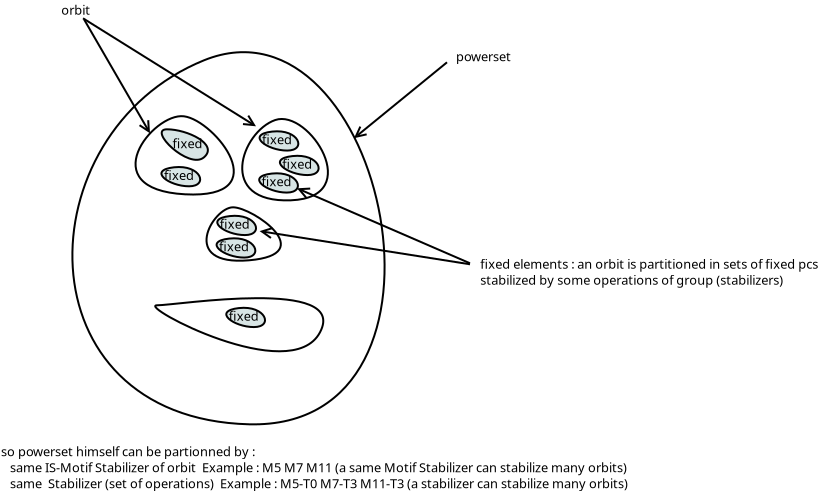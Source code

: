 <?xml version="1.0" encoding="UTF-8"?>
<dia:diagram xmlns:dia="http://www.lysator.liu.se/~alla/dia/">
  <dia:layer name="Arrière-plan" visible="true" connectable="true" active="true">
    <dia:object type="Standard - Beziergon" version="0" id="O0">
      <dia:attribute name="obj_pos">
        <dia:point val="19.3,7.2"/>
      </dia:attribute>
      <dia:attribute name="obj_bb">
        <dia:rectangle val="12.669,6.744;28.38,25.453"/>
      </dia:attribute>
      <dia:attribute name="bez_points">
        <dia:point val="19.3,7.2"/>
        <dia:point val="28.3,3.55"/>
        <dia:point val="33.05,25.7"/>
        <dia:point val="21.55,25.4"/>
        <dia:point val="10.05,25.1"/>
        <dia:point val="10.3,10.85"/>
      </dia:attribute>
      <dia:attribute name="corner_types">
        <dia:enum val="0"/>
        <dia:enum val="0"/>
        <dia:enum val="0"/>
      </dia:attribute>
      <dia:attribute name="show_background">
        <dia:boolean val="true"/>
      </dia:attribute>
    </dia:object>
    <dia:object type="Standard - Line" version="0" id="O1">
      <dia:attribute name="obj_pos">
        <dia:point val="26.8,11.095"/>
      </dia:attribute>
      <dia:attribute name="obj_bb">
        <dia:rectangle val="26.73,7.23;31.52,11.166"/>
      </dia:attribute>
      <dia:attribute name="conn_endpoints">
        <dia:point val="26.8,11.095"/>
        <dia:point val="31.45,7.3"/>
      </dia:attribute>
      <dia:attribute name="numcp">
        <dia:int val="1"/>
      </dia:attribute>
      <dia:attribute name="start_arrow">
        <dia:enum val="1"/>
      </dia:attribute>
      <dia:attribute name="start_arrow_length">
        <dia:real val="0.5"/>
      </dia:attribute>
      <dia:attribute name="start_arrow_width">
        <dia:real val="0.5"/>
      </dia:attribute>
      <dia:connections>
        <dia:connection handle="0" to="O0" connection="4"/>
      </dia:connections>
    </dia:object>
    <dia:object type="Standard - Text" version="1" id="O2">
      <dia:attribute name="obj_pos">
        <dia:point val="31.9,7.25"/>
      </dia:attribute>
      <dia:attribute name="obj_bb">
        <dia:rectangle val="31.9,6.656;34.858,7.401"/>
      </dia:attribute>
      <dia:attribute name="text">
        <dia:composite type="text">
          <dia:attribute name="string">
            <dia:string>#powerset#</dia:string>
          </dia:attribute>
          <dia:attribute name="font">
            <dia:font family="sans" style="0" name="Helvetica"/>
          </dia:attribute>
          <dia:attribute name="height">
            <dia:real val="0.8"/>
          </dia:attribute>
          <dia:attribute name="pos">
            <dia:point val="31.9,7.25"/>
          </dia:attribute>
          <dia:attribute name="color">
            <dia:color val="#000000ff"/>
          </dia:attribute>
          <dia:attribute name="alignment">
            <dia:enum val="0"/>
          </dia:attribute>
        </dia:composite>
      </dia:attribute>
      <dia:attribute name="valign">
        <dia:enum val="3"/>
      </dia:attribute>
    </dia:object>
    <dia:object type="Standard - Beziergon" version="0" id="O3">
      <dia:attribute name="obj_pos">
        <dia:point val="18.3,10"/>
      </dia:attribute>
      <dia:attribute name="obj_bb">
        <dia:rectangle val="15.827,9.942;20.839,13.961"/>
      </dia:attribute>
      <dia:attribute name="bez_points">
        <dia:point val="18.3,10"/>
        <dia:point val="19.85,10.2"/>
        <dia:point val="23,14.15"/>
        <dia:point val="18.35,13.9"/>
        <dia:point val="13.7,13.65"/>
        <dia:point val="16.75,9.8"/>
      </dia:attribute>
      <dia:attribute name="corner_types">
        <dia:enum val="0"/>
        <dia:enum val="0"/>
        <dia:enum val="0"/>
      </dia:attribute>
      <dia:attribute name="show_background">
        <dia:boolean val="true"/>
      </dia:attribute>
    </dia:object>
    <dia:object type="Standard - Beziergon" version="0" id="O4">
      <dia:attribute name="obj_pos">
        <dia:point val="22.86,10.187"/>
      </dia:attribute>
      <dia:attribute name="obj_bb">
        <dia:rectangle val="21.161,10.084;25.546,14.255"/>
      </dia:attribute>
      <dia:attribute name="bez_points">
        <dia:point val="22.86,10.187"/>
        <dia:point val="24.55,9.6"/>
        <dia:point val="27.4,14.05"/>
        <dia:point val="23.65,14.2"/>
        <dia:point val="19.9,14.35"/>
        <dia:point val="21.171,10.774"/>
      </dia:attribute>
      <dia:attribute name="corner_types">
        <dia:enum val="0"/>
        <dia:enum val="0"/>
        <dia:enum val="0"/>
      </dia:attribute>
      <dia:attribute name="show_background">
        <dia:boolean val="true"/>
      </dia:attribute>
    </dia:object>
    <dia:object type="Standard - Beziergon" version="0" id="O5">
      <dia:attribute name="obj_pos">
        <dia:point val="16.95,19.45"/>
      </dia:attribute>
      <dia:attribute name="obj_bb">
        <dia:rectangle val="16.811,19.044;25.314,21.799"/>
      </dia:attribute>
      <dia:attribute name="bez_points">
        <dia:point val="16.95,19.45"/>
        <dia:point val="17.95,19.45"/>
        <dia:point val="26.55,18.05"/>
        <dia:point val="25.1,20.8"/>
        <dia:point val="23.65,23.55"/>
        <dia:point val="15.95,19.45"/>
      </dia:attribute>
      <dia:attribute name="corner_types">
        <dia:enum val="0"/>
        <dia:enum val="0"/>
        <dia:enum val="0"/>
      </dia:attribute>
      <dia:attribute name="show_background">
        <dia:boolean val="true"/>
      </dia:attribute>
    </dia:object>
    <dia:object type="Standard - Text" version="1" id="O6">
      <dia:attribute name="obj_pos">
        <dia:point val="12.165,4.92"/>
      </dia:attribute>
      <dia:attribute name="obj_bb">
        <dia:rectangle val="12.165,4.326;13.655,5.071"/>
      </dia:attribute>
      <dia:attribute name="text">
        <dia:composite type="text">
          <dia:attribute name="string">
            <dia:string>#orbit#</dia:string>
          </dia:attribute>
          <dia:attribute name="font">
            <dia:font family="sans" style="0" name="Helvetica"/>
          </dia:attribute>
          <dia:attribute name="height">
            <dia:real val="0.8"/>
          </dia:attribute>
          <dia:attribute name="pos">
            <dia:point val="12.165,4.92"/>
          </dia:attribute>
          <dia:attribute name="color">
            <dia:color val="#000000ff"/>
          </dia:attribute>
          <dia:attribute name="alignment">
            <dia:enum val="0"/>
          </dia:attribute>
        </dia:composite>
      </dia:attribute>
      <dia:attribute name="valign">
        <dia:enum val="3"/>
      </dia:attribute>
    </dia:object>
    <dia:object type="Standard - Line" version="0" id="O7">
      <dia:attribute name="obj_pos">
        <dia:point val="21.9,10.5"/>
      </dia:attribute>
      <dia:attribute name="obj_bb">
        <dia:rectangle val="13.181,5.031;21.969,10.569"/>
      </dia:attribute>
      <dia:attribute name="conn_endpoints">
        <dia:point val="21.9,10.5"/>
        <dia:point val="13.25,5.1"/>
      </dia:attribute>
      <dia:attribute name="numcp">
        <dia:int val="1"/>
      </dia:attribute>
      <dia:attribute name="start_arrow">
        <dia:enum val="1"/>
      </dia:attribute>
      <dia:attribute name="start_arrow_length">
        <dia:real val="0.5"/>
      </dia:attribute>
      <dia:attribute name="start_arrow_width">
        <dia:real val="0.5"/>
      </dia:attribute>
    </dia:object>
    <dia:object type="Standard - Line" version="0" id="O8">
      <dia:attribute name="obj_pos">
        <dia:point val="16.6,10.85"/>
      </dia:attribute>
      <dia:attribute name="obj_bb">
        <dia:rectangle val="13.232,5.082;16.668,10.918"/>
      </dia:attribute>
      <dia:attribute name="conn_endpoints">
        <dia:point val="16.6,10.85"/>
        <dia:point val="13.3,5.15"/>
      </dia:attribute>
      <dia:attribute name="numcp">
        <dia:int val="1"/>
      </dia:attribute>
      <dia:attribute name="start_arrow">
        <dia:enum val="1"/>
      </dia:attribute>
      <dia:attribute name="start_arrow_length">
        <dia:real val="0.5"/>
      </dia:attribute>
      <dia:attribute name="start_arrow_width">
        <dia:real val="0.5"/>
      </dia:attribute>
    </dia:object>
    <dia:object type="Standard - Beziergon" version="0" id="O9">
      <dia:attribute name="obj_pos">
        <dia:point val="17.45,10.65"/>
      </dia:attribute>
      <dia:attribute name="obj_bb">
        <dia:rectangle val="17.135,10.6;19.544,12.227"/>
      </dia:attribute>
      <dia:attribute name="bez_points">
        <dia:point val="17.45,10.65"/>
        <dia:point val="18.45,10.65"/>
        <dia:point val="20.05,11.4"/>
        <dia:point val="19.3,12.05"/>
        <dia:point val="18.55,12.7"/>
        <dia:point val="16.45,10.65"/>
      </dia:attribute>
      <dia:attribute name="corner_types">
        <dia:enum val="0"/>
        <dia:enum val="0"/>
        <dia:enum val="0"/>
      </dia:attribute>
      <dia:attribute name="inner_color">
        <dia:color val="#d8e5e5ff"/>
      </dia:attribute>
      <dia:attribute name="show_background">
        <dia:boolean val="true"/>
      </dia:attribute>
    </dia:object>
    <dia:object type="Standard - Text" version="1" id="O10">
      <dia:attribute name="obj_pos">
        <dia:point val="17.719,11.594"/>
      </dia:attribute>
      <dia:attribute name="obj_bb">
        <dia:rectangle val="17.719,11.0;19.284,11.745"/>
      </dia:attribute>
      <dia:attribute name="text">
        <dia:composite type="text">
          <dia:attribute name="string">
            <dia:string>#fixed#</dia:string>
          </dia:attribute>
          <dia:attribute name="font">
            <dia:font family="sans" style="0" name="Helvetica"/>
          </dia:attribute>
          <dia:attribute name="height">
            <dia:real val="0.8"/>
          </dia:attribute>
          <dia:attribute name="pos">
            <dia:point val="17.719,11.594"/>
          </dia:attribute>
          <dia:attribute name="color">
            <dia:color val="#000000ff"/>
          </dia:attribute>
          <dia:attribute name="alignment">
            <dia:enum val="0"/>
          </dia:attribute>
        </dia:composite>
      </dia:attribute>
      <dia:attribute name="valign">
        <dia:enum val="3"/>
      </dia:attribute>
      <dia:connections>
        <dia:connection handle="0" to="O9" connection="3"/>
      </dia:connections>
    </dia:object>
    <dia:group>
      <dia:attribute name="meta">
        <dia:composite type="dict"/>
      </dia:attribute>
      <dia:attribute name="matrix"/>
      <dia:object type="Standard - Beziergon" version="0" id="O11">
        <dia:attribute name="obj_pos">
          <dia:point val="17.8,12.55"/>
        </dia:attribute>
        <dia:attribute name="obj_bb">
          <dia:rectangle val="17.122,12.486;19.158,13.55"/>
        </dia:attribute>
        <dia:attribute name="bez_points">
          <dia:point val="17.8,12.55"/>
          <dia:point val="19.15,12.4"/>
          <dia:point val="19.55,13.5"/>
          <dia:point val="18.55,13.5"/>
          <dia:point val="17.55,13.5"/>
          <dia:point val="16.45,12.7"/>
        </dia:attribute>
        <dia:attribute name="corner_types">
          <dia:enum val="0"/>
          <dia:enum val="0"/>
          <dia:enum val="0"/>
        </dia:attribute>
        <dia:attribute name="inner_color">
          <dia:color val="#d8e5e5ff"/>
        </dia:attribute>
        <dia:attribute name="show_background">
          <dia:boolean val="true"/>
        </dia:attribute>
      </dia:object>
      <dia:object type="Standard - Text" version="1" id="O12">
        <dia:attribute name="obj_pos">
          <dia:point val="17.294,13.181"/>
        </dia:attribute>
        <dia:attribute name="obj_bb">
          <dia:rectangle val="17.294,12.587;18.859,13.332"/>
        </dia:attribute>
        <dia:attribute name="text">
          <dia:composite type="text">
            <dia:attribute name="string">
              <dia:string>#fixed#</dia:string>
            </dia:attribute>
            <dia:attribute name="font">
              <dia:font family="sans" style="0" name="Helvetica"/>
            </dia:attribute>
            <dia:attribute name="height">
              <dia:real val="0.8"/>
            </dia:attribute>
            <dia:attribute name="pos">
              <dia:point val="17.294,13.181"/>
            </dia:attribute>
            <dia:attribute name="color">
              <dia:color val="#000000ff"/>
            </dia:attribute>
            <dia:attribute name="alignment">
              <dia:enum val="0"/>
            </dia:attribute>
          </dia:composite>
        </dia:attribute>
        <dia:attribute name="valign">
          <dia:enum val="3"/>
        </dia:attribute>
      </dia:object>
    </dia:group>
    <dia:group>
      <dia:attribute name="meta">
        <dia:composite type="dict"/>
      </dia:attribute>
      <dia:attribute name="matrix"/>
      <dia:object type="Standard - Beziergon" version="0" id="O13">
        <dia:attribute name="obj_pos">
          <dia:point val="21.043,19.589"/>
        </dia:attribute>
        <dia:attribute name="obj_bb">
          <dia:rectangle val="20.365,19.525;22.401,20.589"/>
        </dia:attribute>
        <dia:attribute name="bez_points">
          <dia:point val="21.043,19.589"/>
          <dia:point val="22.393,19.439"/>
          <dia:point val="22.793,20.539"/>
          <dia:point val="21.793,20.539"/>
          <dia:point val="20.793,20.539"/>
          <dia:point val="19.693,19.739"/>
        </dia:attribute>
        <dia:attribute name="corner_types">
          <dia:enum val="0"/>
          <dia:enum val="0"/>
          <dia:enum val="0"/>
        </dia:attribute>
        <dia:attribute name="inner_color">
          <dia:color val="#d8e5e5ff"/>
        </dia:attribute>
        <dia:attribute name="show_background">
          <dia:boolean val="true"/>
        </dia:attribute>
      </dia:object>
      <dia:object type="Standard - Text" version="1" id="O14">
        <dia:attribute name="obj_pos">
          <dia:point val="20.537,20.22"/>
        </dia:attribute>
        <dia:attribute name="obj_bb">
          <dia:rectangle val="20.537,19.626;22.102,20.371"/>
        </dia:attribute>
        <dia:attribute name="text">
          <dia:composite type="text">
            <dia:attribute name="string">
              <dia:string>#fixed#</dia:string>
            </dia:attribute>
            <dia:attribute name="font">
              <dia:font family="sans" style="0" name="Helvetica"/>
            </dia:attribute>
            <dia:attribute name="height">
              <dia:real val="0.8"/>
            </dia:attribute>
            <dia:attribute name="pos">
              <dia:point val="20.537,20.22"/>
            </dia:attribute>
            <dia:attribute name="color">
              <dia:color val="#000000ff"/>
            </dia:attribute>
            <dia:attribute name="alignment">
              <dia:enum val="0"/>
            </dia:attribute>
          </dia:composite>
        </dia:attribute>
        <dia:attribute name="valign">
          <dia:enum val="3"/>
        </dia:attribute>
      </dia:object>
    </dia:group>
    <dia:group>
      <dia:attribute name="meta">
        <dia:composite type="dict"/>
      </dia:attribute>
      <dia:attribute name="matrix"/>
      <dia:object type="Standard - Beziergon" version="0" id="O15">
        <dia:attribute name="obj_pos">
          <dia:point val="22.708,10.764"/>
        </dia:attribute>
        <dia:attribute name="obj_bb">
          <dia:rectangle val="22.03,10.7;24.066,11.764"/>
        </dia:attribute>
        <dia:attribute name="bez_points">
          <dia:point val="22.708,10.764"/>
          <dia:point val="24.058,10.614"/>
          <dia:point val="24.458,11.714"/>
          <dia:point val="23.458,11.714"/>
          <dia:point val="22.458,11.714"/>
          <dia:point val="21.358,10.914"/>
        </dia:attribute>
        <dia:attribute name="corner_types">
          <dia:enum val="0"/>
          <dia:enum val="0"/>
          <dia:enum val="0"/>
        </dia:attribute>
        <dia:attribute name="inner_color">
          <dia:color val="#d8e5e5ff"/>
        </dia:attribute>
        <dia:attribute name="show_background">
          <dia:boolean val="true"/>
        </dia:attribute>
      </dia:object>
      <dia:object type="Standard - Text" version="1" id="O16">
        <dia:attribute name="obj_pos">
          <dia:point val="22.201,11.395"/>
        </dia:attribute>
        <dia:attribute name="obj_bb">
          <dia:rectangle val="22.201,10.801;23.767,11.546"/>
        </dia:attribute>
        <dia:attribute name="text">
          <dia:composite type="text">
            <dia:attribute name="string">
              <dia:string>#fixed#</dia:string>
            </dia:attribute>
            <dia:attribute name="font">
              <dia:font family="sans" style="0" name="Helvetica"/>
            </dia:attribute>
            <dia:attribute name="height">
              <dia:real val="0.8"/>
            </dia:attribute>
            <dia:attribute name="pos">
              <dia:point val="22.201,11.395"/>
            </dia:attribute>
            <dia:attribute name="color">
              <dia:color val="#000000ff"/>
            </dia:attribute>
            <dia:attribute name="alignment">
              <dia:enum val="0"/>
            </dia:attribute>
          </dia:composite>
        </dia:attribute>
        <dia:attribute name="valign">
          <dia:enum val="3"/>
        </dia:attribute>
      </dia:object>
    </dia:group>
    <dia:group>
      <dia:attribute name="meta">
        <dia:composite type="dict"/>
      </dia:attribute>
      <dia:attribute name="matrix"/>
      <dia:object type="Standard - Beziergon" version="0" id="O17">
        <dia:attribute name="obj_pos">
          <dia:point val="23.723,11.989"/>
        </dia:attribute>
        <dia:attribute name="obj_bb">
          <dia:rectangle val="23.045,11.925;25.081,12.989"/>
        </dia:attribute>
        <dia:attribute name="bez_points">
          <dia:point val="23.723,11.989"/>
          <dia:point val="25.073,11.839"/>
          <dia:point val="25.473,12.939"/>
          <dia:point val="24.473,12.939"/>
          <dia:point val="23.473,12.939"/>
          <dia:point val="22.373,12.139"/>
        </dia:attribute>
        <dia:attribute name="corner_types">
          <dia:enum val="0"/>
          <dia:enum val="0"/>
          <dia:enum val="0"/>
        </dia:attribute>
        <dia:attribute name="inner_color">
          <dia:color val="#d8e5e5ff"/>
        </dia:attribute>
        <dia:attribute name="show_background">
          <dia:boolean val="true"/>
        </dia:attribute>
      </dia:object>
      <dia:object type="Standard - Text" version="1" id="O18">
        <dia:attribute name="obj_pos">
          <dia:point val="23.216,12.62"/>
        </dia:attribute>
        <dia:attribute name="obj_bb">
          <dia:rectangle val="23.216,12.026;24.782,12.771"/>
        </dia:attribute>
        <dia:attribute name="text">
          <dia:composite type="text">
            <dia:attribute name="string">
              <dia:string>#fixed#</dia:string>
            </dia:attribute>
            <dia:attribute name="font">
              <dia:font family="sans" style="0" name="Helvetica"/>
            </dia:attribute>
            <dia:attribute name="height">
              <dia:real val="0.8"/>
            </dia:attribute>
            <dia:attribute name="pos">
              <dia:point val="23.216,12.62"/>
            </dia:attribute>
            <dia:attribute name="color">
              <dia:color val="#000000ff"/>
            </dia:attribute>
            <dia:attribute name="alignment">
              <dia:enum val="0"/>
            </dia:attribute>
          </dia:composite>
        </dia:attribute>
        <dia:attribute name="valign">
          <dia:enum val="3"/>
        </dia:attribute>
      </dia:object>
    </dia:group>
    <dia:group>
      <dia:attribute name="meta">
        <dia:composite type="dict"/>
      </dia:attribute>
      <dia:attribute name="matrix"/>
      <dia:object type="Standard - Beziergon" version="0" id="O19">
        <dia:attribute name="obj_pos">
          <dia:point val="22.688,12.864"/>
        </dia:attribute>
        <dia:attribute name="obj_bb">
          <dia:rectangle val="22.01,12.8;24.046,13.864"/>
        </dia:attribute>
        <dia:attribute name="bez_points">
          <dia:point val="22.688,12.864"/>
          <dia:point val="24.038,12.714"/>
          <dia:point val="24.438,13.814"/>
          <dia:point val="23.438,13.814"/>
          <dia:point val="22.438,13.814"/>
          <dia:point val="21.338,13.014"/>
        </dia:attribute>
        <dia:attribute name="corner_types">
          <dia:enum val="0"/>
          <dia:enum val="0"/>
          <dia:enum val="0"/>
        </dia:attribute>
        <dia:attribute name="inner_color">
          <dia:color val="#d8e5e5ff"/>
        </dia:attribute>
        <dia:attribute name="show_background">
          <dia:boolean val="true"/>
        </dia:attribute>
      </dia:object>
      <dia:object type="Standard - Text" version="1" id="O20">
        <dia:attribute name="obj_pos">
          <dia:point val="22.181,13.495"/>
        </dia:attribute>
        <dia:attribute name="obj_bb">
          <dia:rectangle val="22.181,12.901;23.747,13.646"/>
        </dia:attribute>
        <dia:attribute name="text">
          <dia:composite type="text">
            <dia:attribute name="string">
              <dia:string>#fixed#</dia:string>
            </dia:attribute>
            <dia:attribute name="font">
              <dia:font family="sans" style="0" name="Helvetica"/>
            </dia:attribute>
            <dia:attribute name="height">
              <dia:real val="0.8"/>
            </dia:attribute>
            <dia:attribute name="pos">
              <dia:point val="22.181,13.495"/>
            </dia:attribute>
            <dia:attribute name="color">
              <dia:color val="#000000ff"/>
            </dia:attribute>
            <dia:attribute name="alignment">
              <dia:enum val="0"/>
            </dia:attribute>
          </dia:composite>
        </dia:attribute>
        <dia:attribute name="valign">
          <dia:enum val="3"/>
        </dia:attribute>
      </dia:object>
    </dia:group>
    <dia:object type="Standard - Beziergon" version="0" id="O21">
      <dia:attribute name="obj_pos">
        <dia:point val="20.75,14.55"/>
      </dia:attribute>
      <dia:attribute name="obj_bb">
        <dia:rectangle val="19.376,14.5;23.193,17.271"/>
      </dia:attribute>
      <dia:attribute name="bez_points">
        <dia:point val="20.75,14.55"/>
        <dia:point val="21.75,14.55"/>
        <dia:point val="25.1,16.9"/>
        <dia:point val="21.55,17.2"/>
        <dia:point val="18,17.5"/>
        <dia:point val="19.75,14.55"/>
      </dia:attribute>
      <dia:attribute name="corner_types">
        <dia:enum val="0"/>
        <dia:enum val="0"/>
        <dia:enum val="0"/>
      </dia:attribute>
      <dia:attribute name="show_background">
        <dia:boolean val="true"/>
      </dia:attribute>
    </dia:object>
    <dia:group>
      <dia:attribute name="meta">
        <dia:composite type="dict"/>
      </dia:attribute>
      <dia:attribute name="matrix"/>
      <dia:object type="Standard - Beziergon" version="0" id="O22">
        <dia:attribute name="obj_pos">
          <dia:point val="20.593,14.989"/>
        </dia:attribute>
        <dia:attribute name="obj_bb">
          <dia:rectangle val="19.915,14.925;21.951,15.989"/>
        </dia:attribute>
        <dia:attribute name="bez_points">
          <dia:point val="20.593,14.989"/>
          <dia:point val="21.943,14.839"/>
          <dia:point val="22.343,15.939"/>
          <dia:point val="21.343,15.939"/>
          <dia:point val="20.343,15.939"/>
          <dia:point val="19.243,15.139"/>
        </dia:attribute>
        <dia:attribute name="corner_types">
          <dia:enum val="0"/>
          <dia:enum val="0"/>
          <dia:enum val="0"/>
        </dia:attribute>
        <dia:attribute name="inner_color">
          <dia:color val="#d8e5e5ff"/>
        </dia:attribute>
        <dia:attribute name="show_background">
          <dia:boolean val="true"/>
        </dia:attribute>
      </dia:object>
      <dia:object type="Standard - Text" version="1" id="O23">
        <dia:attribute name="obj_pos">
          <dia:point val="20.087,15.62"/>
        </dia:attribute>
        <dia:attribute name="obj_bb">
          <dia:rectangle val="20.087,15.026;21.651,15.771"/>
        </dia:attribute>
        <dia:attribute name="text">
          <dia:composite type="text">
            <dia:attribute name="string">
              <dia:string>#fixed#</dia:string>
            </dia:attribute>
            <dia:attribute name="font">
              <dia:font family="sans" style="0" name="Helvetica"/>
            </dia:attribute>
            <dia:attribute name="height">
              <dia:real val="0.8"/>
            </dia:attribute>
            <dia:attribute name="pos">
              <dia:point val="20.087,15.62"/>
            </dia:attribute>
            <dia:attribute name="color">
              <dia:color val="#000000ff"/>
            </dia:attribute>
            <dia:attribute name="alignment">
              <dia:enum val="0"/>
            </dia:attribute>
          </dia:composite>
        </dia:attribute>
        <dia:attribute name="valign">
          <dia:enum val="3"/>
        </dia:attribute>
      </dia:object>
    </dia:group>
    <dia:group>
      <dia:attribute name="meta">
        <dia:composite type="dict"/>
      </dia:attribute>
      <dia:attribute name="matrix"/>
      <dia:object type="Standard - Beziergon" version="0" id="O24">
        <dia:attribute name="obj_pos">
          <dia:point val="20.558,16.114"/>
        </dia:attribute>
        <dia:attribute name="obj_bb">
          <dia:rectangle val="19.88,16.05;21.916,17.114"/>
        </dia:attribute>
        <dia:attribute name="bez_points">
          <dia:point val="20.558,16.114"/>
          <dia:point val="21.908,15.964"/>
          <dia:point val="22.308,17.064"/>
          <dia:point val="21.308,17.064"/>
          <dia:point val="20.308,17.064"/>
          <dia:point val="19.208,16.264"/>
        </dia:attribute>
        <dia:attribute name="corner_types">
          <dia:enum val="0"/>
          <dia:enum val="0"/>
          <dia:enum val="0"/>
        </dia:attribute>
        <dia:attribute name="inner_color">
          <dia:color val="#d8e5e5ff"/>
        </dia:attribute>
        <dia:attribute name="show_background">
          <dia:boolean val="true"/>
        </dia:attribute>
      </dia:object>
      <dia:object type="Standard - Text" version="1" id="O25">
        <dia:attribute name="obj_pos">
          <dia:point val="20.052,16.745"/>
        </dia:attribute>
        <dia:attribute name="obj_bb">
          <dia:rectangle val="20.052,16.151;21.616,16.896"/>
        </dia:attribute>
        <dia:attribute name="text">
          <dia:composite type="text">
            <dia:attribute name="string">
              <dia:string>#fixed#</dia:string>
            </dia:attribute>
            <dia:attribute name="font">
              <dia:font family="sans" style="0" name="Helvetica"/>
            </dia:attribute>
            <dia:attribute name="height">
              <dia:real val="0.8"/>
            </dia:attribute>
            <dia:attribute name="pos">
              <dia:point val="20.052,16.745"/>
            </dia:attribute>
            <dia:attribute name="color">
              <dia:color val="#000000ff"/>
            </dia:attribute>
            <dia:attribute name="alignment">
              <dia:enum val="0"/>
            </dia:attribute>
          </dia:composite>
        </dia:attribute>
        <dia:attribute name="valign">
          <dia:enum val="3"/>
        </dia:attribute>
      </dia:object>
    </dia:group>
    <dia:object type="Standard - Text" version="1" id="O26">
      <dia:attribute name="obj_pos">
        <dia:point val="33.115,17.62"/>
      </dia:attribute>
      <dia:attribute name="obj_bb">
        <dia:rectangle val="33.115,17.007;51.596,18.608"/>
      </dia:attribute>
      <dia:attribute name="text">
        <dia:composite type="text">
          <dia:attribute name="string">
            <dia:string>#fixed elements : an orbit is partitioned in sets of fixed pcs
stabilized by some operations of group (stabilizers)#</dia:string>
          </dia:attribute>
          <dia:attribute name="font">
            <dia:font family="sans" style="0" name="Helvetica"/>
          </dia:attribute>
          <dia:attribute name="height">
            <dia:real val="0.8"/>
          </dia:attribute>
          <dia:attribute name="pos">
            <dia:point val="33.115,17.62"/>
          </dia:attribute>
          <dia:attribute name="color">
            <dia:color val="#000000ff"/>
          </dia:attribute>
          <dia:attribute name="alignment">
            <dia:enum val="0"/>
          </dia:attribute>
        </dia:composite>
      </dia:attribute>
      <dia:attribute name="valign">
        <dia:enum val="3"/>
      </dia:attribute>
    </dia:object>
    <dia:object type="Standard - Line" version="0" id="O27">
      <dia:attribute name="obj_pos">
        <dia:point val="23.95,13.6"/>
      </dia:attribute>
      <dia:attribute name="obj_bb">
        <dia:rectangle val="23.884,13.534;32.666,17.416"/>
      </dia:attribute>
      <dia:attribute name="conn_endpoints">
        <dia:point val="23.95,13.6"/>
        <dia:point val="32.6,17.35"/>
      </dia:attribute>
      <dia:attribute name="numcp">
        <dia:int val="1"/>
      </dia:attribute>
      <dia:attribute name="start_arrow">
        <dia:enum val="1"/>
      </dia:attribute>
      <dia:attribute name="start_arrow_length">
        <dia:real val="0.5"/>
      </dia:attribute>
      <dia:attribute name="start_arrow_width">
        <dia:real val="0.5"/>
      </dia:attribute>
    </dia:object>
    <dia:object type="Standard - Line" version="0" id="O28">
      <dia:attribute name="obj_pos">
        <dia:point val="22.081,15.741"/>
      </dia:attribute>
      <dia:attribute name="obj_bb">
        <dia:rectangle val="22.024,15.517;32.657,17.457"/>
      </dia:attribute>
      <dia:attribute name="conn_endpoints">
        <dia:point val="22.081,15.741"/>
        <dia:point val="32.6,17.4"/>
      </dia:attribute>
      <dia:attribute name="numcp">
        <dia:int val="1"/>
      </dia:attribute>
      <dia:attribute name="start_arrow">
        <dia:enum val="1"/>
      </dia:attribute>
      <dia:attribute name="start_arrow_length">
        <dia:real val="0.5"/>
      </dia:attribute>
      <dia:attribute name="start_arrow_width">
        <dia:real val="0.5"/>
      </dia:attribute>
    </dia:object>
    <dia:object type="Standard - Text" version="1" id="O29">
      <dia:attribute name="obj_pos">
        <dia:point val="9.15,27"/>
      </dia:attribute>
      <dia:attribute name="obj_bb">
        <dia:rectangle val="9.15,26.387;43.999,28.788"/>
      </dia:attribute>
      <dia:attribute name="text">
        <dia:composite type="text">
          <dia:attribute name="string">
            <dia:string>#so powerset himself can be partionned by :
   same IS-Motif Stabilizer of orbit  Example : M5 M7 M11 (a same Motif Stabilizer can stabilize many orbits)  
   same  Stabilizer (set of operations)  Example : M5-T0 M7-T3 M11-T3 (a stabilizer can stabilize many orbits)#</dia:string>
          </dia:attribute>
          <dia:attribute name="font">
            <dia:font family="sans" style="0" name="Helvetica"/>
          </dia:attribute>
          <dia:attribute name="height">
            <dia:real val="0.8"/>
          </dia:attribute>
          <dia:attribute name="pos">
            <dia:point val="9.15,27"/>
          </dia:attribute>
          <dia:attribute name="color">
            <dia:color val="#000000ff"/>
          </dia:attribute>
          <dia:attribute name="alignment">
            <dia:enum val="0"/>
          </dia:attribute>
        </dia:composite>
      </dia:attribute>
      <dia:attribute name="valign">
        <dia:enum val="3"/>
      </dia:attribute>
    </dia:object>
  </dia:layer>
</dia:diagram>
